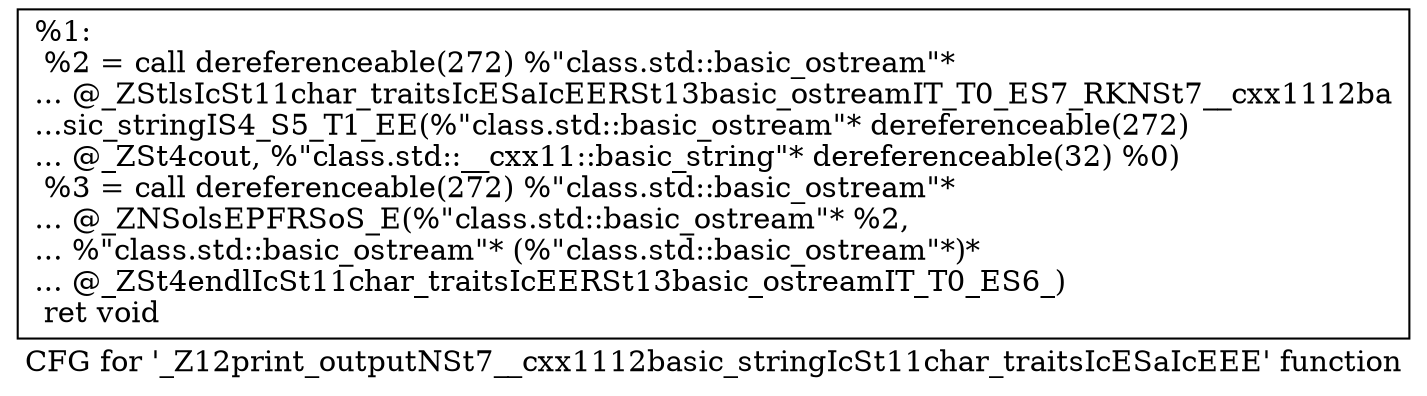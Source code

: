 digraph "CFG for '_Z12print_outputNSt7__cxx1112basic_stringIcSt11char_traitsIcESaIcEEE' function" {
	label="CFG for '_Z12print_outputNSt7__cxx1112basic_stringIcSt11char_traitsIcESaIcEEE' function";

	Node0xfb5810 [shape=record,label="{%1:\l  %2 = call dereferenceable(272) %\"class.std::basic_ostream\"*\l... @_ZStlsIcSt11char_traitsIcESaIcEERSt13basic_ostreamIT_T0_ES7_RKNSt7__cxx1112ba\l...sic_stringIS4_S5_T1_EE(%\"class.std::basic_ostream\"* dereferenceable(272)\l... @_ZSt4cout, %\"class.std::__cxx11::basic_string\"* dereferenceable(32) %0)\l  %3 = call dereferenceable(272) %\"class.std::basic_ostream\"*\l... @_ZNSolsEPFRSoS_E(%\"class.std::basic_ostream\"* %2,\l... %\"class.std::basic_ostream\"* (%\"class.std::basic_ostream\"*)*\l... @_ZSt4endlIcSt11char_traitsIcEERSt13basic_ostreamIT_T0_ES6_)\l  ret void\l}"];
}
